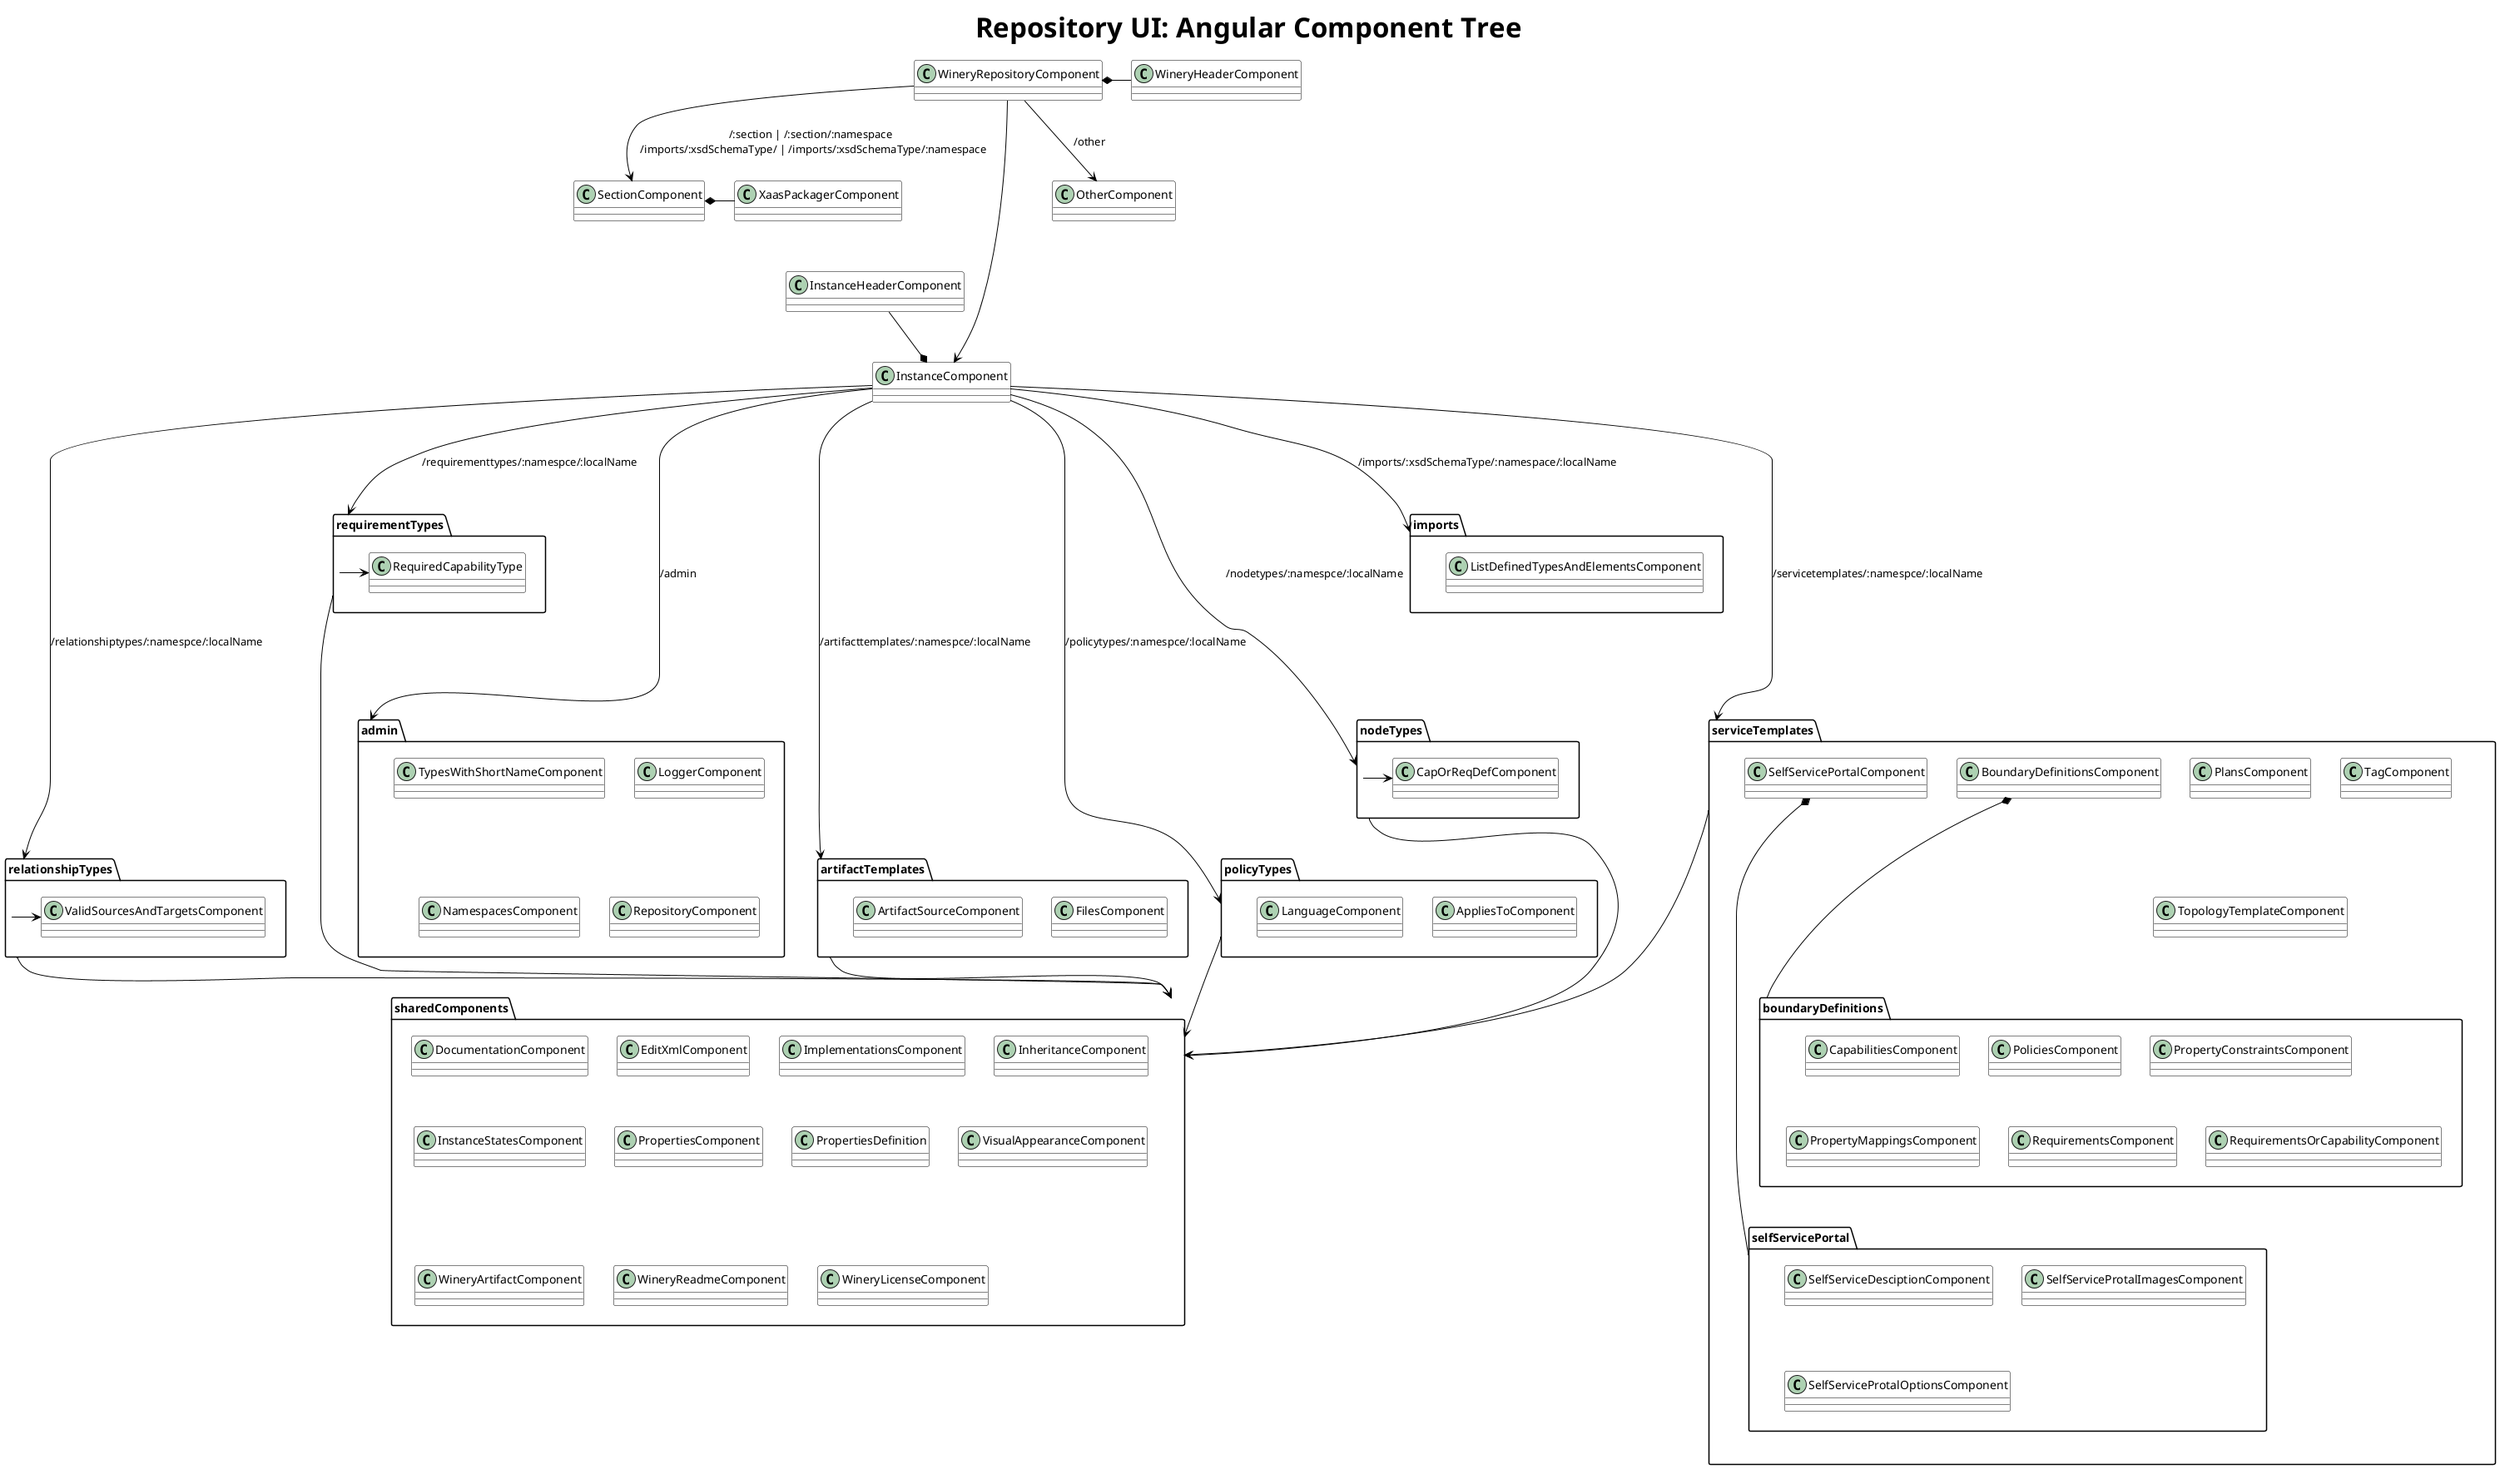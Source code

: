 Onlineeditor: https://www.planttext.com/

Copyright (c) 2017 University of Stuttgart.

All rights reserved. This program and the accompanying materials
are made available under the terms of the Eclipse Public License v2.0
and the Apache License 2.0 which both accompany this distribution,
and are available at http://www.eclipse.org/legal/epl-v20.html
 and http://www.apache.org/licenses/LICENSE-2.0

Contributors:
     Lukas Harzenetter - initial API and implementation

@startuml
'skinparam monochrome true
'Chooses LightGray as background color
'We're better off with manual setting

skinparam class {
	BackgroundColor White
	ArrowColor Black
	BorderColor Black
	LegendBackgroundColor White
}

skinparam stereotypeCBackgroundColor LightGray

skinparam noteBackgroundColor White
skinparam noteBorderColor Black

'required for SVG
skinparam defaultFontName sans-serif

Title  <size:33> Repository UI: Angular Component Tree

class WineryRepositoryComponent
class InstanceComponent
class SectionComponent

package admin {
	class TypesWithShortNameComponent
	class LoggerComponent
	class NamespacesComponent
	class RepositoryComponent
}

package artifactTemplates {
	class FilesComponent
	class ArtifactSourceComponent
}

package nodeTypes {
	class CapOrReqDefComponent
}

package policyTypes {
	class AppliesToComponent
	class LanguageComponent
}

package relationshipTypes { 
	class ValidSourcesAndTargetsComponent
}

package requirementTypes {
	class RequiredCapabilityType
}

package imports {
	class ListDefinedTypesAndElementsComponent
}

package serviceTemplates {
	package boundaryDefinitions {
		class CapabilitiesComponent
		class PoliciesComponent
		class PropertyConstraintsComponent
		class PropertyMappingsComponent
		class RequirementsComponent
		class RequirementsOrCapabilityComponent
	}
	
	package selfServicePortal {
		class SelfServiceDesciptionComponent
		class SelfServiceProtalImagesComponent
		class SelfServiceProtalOptionsComponent
	}
	
	class PlansComponent
	class TagComponent
	class TopologyTemplateComponent
	
	class BoundaryDefinitionsComponent
	class SelfServicePortalComponent
}

package sharedComponents {
	class DocumentationComponent
	class EditXmlComponent
	class ImplementationsComponent
	class InheritanceComponent
	class InstanceStatesComponent
	class PropertiesComponent
	class PropertiesDefinition
	class VisualAppearanceComponent
	class WineryArtifactComponent
	class WineryReadmeComponent
	class WineryLicenseComponent
}

WineryRepositoryComponent *-right-- WineryHeaderComponent
WineryRepositoryComponent --> SectionComponent : /:section | /:section/:namespace \n /imports/:xsdSchemaType/ | /imports/:xsdSchemaType/:namespace
WineryRepositoryComponent --> OtherComponent : /other
WineryRepositoryComponent ----> InstanceComponent

SectionComponent *- XaasPackagerComponent

BoundaryDefinitionsComponent *--- boundaryDefinitions
SelfServicePortalComponent *----- selfServicePortal

InstanceComponent ---> requirementTypes : /requirementtypes/:namespce/:localName
InstanceComponent *-up- InstanceHeaderComponent
InstanceComponent -----> admin : /admin
InstanceComponent ---> artifactTemplates : /artifacttemplates/:namespce/:localName
InstanceComponent ---> nodeTypes : /nodetypes/:namespce/:localName
InstanceComponent ---> imports : /imports/:xsdSchemaType/:namespace/:localName
InstanceComponent ----> policyTypes : /policytypes/:namespce/:localName
InstanceComponent ---> relationshipTypes : /relationshiptypes/:namespce/:localName
InstanceComponent ----> serviceTemplates : /servicetemplates/:namespce/:localName

nodeTypes -> CapOrReqDefComponent

relationshipTypes -> ValidSourcesAndTargetsComponent

requirementTypes -> RequiredCapabilityType

relationshipTypes --> sharedComponents
requirementTypes --> sharedComponents
serviceTemplates --> sharedComponents
artifactTemplates --> sharedComponents
nodeTypes ---> sharedComponents
policyTypes --> sharedComponents


@enduml
